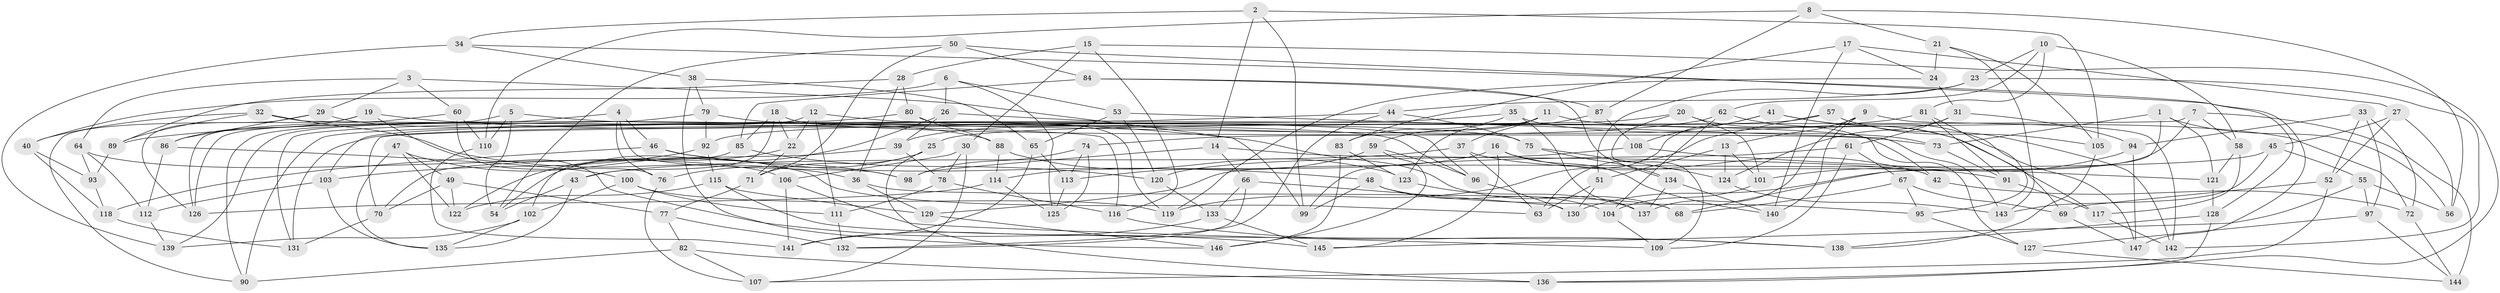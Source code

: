 // coarse degree distribution, {4: 0.5675675675675675, 8: 0.04054054054054054, 3: 0.14864864864864866, 9: 0.05405405405405406, 10: 0.02702702702702703, 7: 0.06756756756756757, 6: 0.013513513513513514, 11: 0.05405405405405406, 12: 0.02702702702702703}
// Generated by graph-tools (version 1.1) at 2025/53/03/04/25 22:53:35]
// undirected, 147 vertices, 294 edges
graph export_dot {
  node [color=gray90,style=filled];
  1;
  2;
  3;
  4;
  5;
  6;
  7;
  8;
  9;
  10;
  11;
  12;
  13;
  14;
  15;
  16;
  17;
  18;
  19;
  20;
  21;
  22;
  23;
  24;
  25;
  26;
  27;
  28;
  29;
  30;
  31;
  32;
  33;
  34;
  35;
  36;
  37;
  38;
  39;
  40;
  41;
  42;
  43;
  44;
  45;
  46;
  47;
  48;
  49;
  50;
  51;
  52;
  53;
  54;
  55;
  56;
  57;
  58;
  59;
  60;
  61;
  62;
  63;
  64;
  65;
  66;
  67;
  68;
  69;
  70;
  71;
  72;
  73;
  74;
  75;
  76;
  77;
  78;
  79;
  80;
  81;
  82;
  83;
  84;
  85;
  86;
  87;
  88;
  89;
  90;
  91;
  92;
  93;
  94;
  95;
  96;
  97;
  98;
  99;
  100;
  101;
  102;
  103;
  104;
  105;
  106;
  107;
  108;
  109;
  110;
  111;
  112;
  113;
  114;
  115;
  116;
  117;
  118;
  119;
  120;
  121;
  122;
  123;
  124;
  125;
  126;
  127;
  128;
  129;
  130;
  131;
  132;
  133;
  134;
  135;
  136;
  137;
  138;
  139;
  140;
  141;
  142;
  143;
  144;
  145;
  146;
  147;
  1 -- 68;
  1 -- 73;
  1 -- 56;
  1 -- 121;
  2 -- 14;
  2 -- 105;
  2 -- 34;
  2 -- 99;
  3 -- 60;
  3 -- 64;
  3 -- 99;
  3 -- 29;
  4 -- 90;
  4 -- 98;
  4 -- 76;
  4 -- 46;
  5 -- 110;
  5 -- 75;
  5 -- 126;
  5 -- 54;
  6 -- 125;
  6 -- 40;
  6 -- 26;
  6 -- 53;
  7 -- 130;
  7 -- 70;
  7 -- 144;
  7 -- 58;
  8 -- 56;
  8 -- 87;
  8 -- 110;
  8 -- 21;
  9 -- 142;
  9 -- 13;
  9 -- 137;
  9 -- 140;
  10 -- 62;
  10 -- 58;
  10 -- 23;
  10 -- 81;
  11 -- 37;
  11 -- 59;
  11 -- 39;
  11 -- 72;
  12 -- 22;
  12 -- 111;
  12 -- 96;
  12 -- 139;
  13 -- 124;
  13 -- 101;
  13 -- 51;
  14 -- 66;
  14 -- 42;
  14 -- 98;
  15 -- 116;
  15 -- 28;
  15 -- 136;
  15 -- 30;
  16 -- 42;
  16 -- 145;
  16 -- 140;
  16 -- 114;
  17 -- 24;
  17 -- 140;
  17 -- 27;
  17 -- 83;
  18 -- 22;
  18 -- 73;
  18 -- 85;
  18 -- 43;
  19 -- 68;
  19 -- 145;
  19 -- 90;
  19 -- 86;
  20 -- 42;
  20 -- 109;
  20 -- 101;
  20 -- 25;
  21 -- 24;
  21 -- 105;
  21 -- 143;
  22 -- 122;
  22 -- 71;
  23 -- 51;
  23 -- 44;
  23 -- 142;
  24 -- 119;
  24 -- 31;
  25 -- 71;
  25 -- 76;
  25 -- 136;
  26 -- 54;
  26 -- 127;
  26 -- 39;
  27 -- 52;
  27 -- 56;
  27 -- 45;
  28 -- 89;
  28 -- 80;
  28 -- 36;
  29 -- 88;
  29 -- 126;
  29 -- 86;
  30 -- 106;
  30 -- 107;
  30 -- 78;
  31 -- 61;
  31 -- 94;
  31 -- 124;
  32 -- 116;
  32 -- 36;
  32 -- 40;
  32 -- 89;
  33 -- 97;
  33 -- 72;
  33 -- 52;
  33 -- 94;
  34 -- 139;
  34 -- 38;
  34 -- 147;
  35 -- 83;
  35 -- 137;
  35 -- 131;
  35 -- 73;
  36 -- 68;
  36 -- 129;
  37 -- 91;
  37 -- 43;
  37 -- 63;
  38 -- 79;
  38 -- 146;
  38 -- 65;
  39 -- 78;
  39 -- 70;
  40 -- 118;
  40 -- 93;
  41 -- 147;
  41 -- 69;
  41 -- 108;
  41 -- 119;
  42 -- 72;
  43 -- 135;
  43 -- 54;
  44 -- 132;
  44 -- 75;
  44 -- 103;
  45 -- 129;
  45 -- 143;
  45 -- 55;
  46 -- 98;
  46 -- 48;
  46 -- 118;
  47 -- 135;
  47 -- 63;
  47 -- 122;
  47 -- 49;
  48 -- 95;
  48 -- 99;
  48 -- 104;
  49 -- 70;
  49 -- 77;
  49 -- 122;
  50 -- 71;
  50 -- 54;
  50 -- 84;
  50 -- 128;
  51 -- 63;
  51 -- 130;
  52 -- 69;
  52 -- 107;
  53 -- 120;
  53 -- 143;
  53 -- 65;
  55 -- 145;
  55 -- 56;
  55 -- 97;
  57 -- 92;
  57 -- 63;
  57 -- 142;
  57 -- 105;
  58 -- 117;
  58 -- 121;
  59 -- 113;
  59 -- 146;
  59 -- 96;
  60 -- 126;
  60 -- 110;
  60 -- 76;
  61 -- 109;
  61 -- 67;
  61 -- 99;
  62 -- 74;
  62 -- 117;
  62 -- 104;
  64 -- 106;
  64 -- 112;
  64 -- 93;
  65 -- 141;
  65 -- 113;
  66 -- 132;
  66 -- 130;
  66 -- 133;
  67 -- 95;
  67 -- 68;
  67 -- 69;
  69 -- 147;
  70 -- 131;
  71 -- 77;
  72 -- 144;
  73 -- 91;
  74 -- 125;
  74 -- 98;
  74 -- 113;
  75 -- 124;
  75 -- 134;
  76 -- 107;
  77 -- 82;
  77 -- 132;
  78 -- 111;
  78 -- 116;
  79 -- 96;
  79 -- 131;
  79 -- 92;
  80 -- 88;
  80 -- 90;
  80 -- 119;
  81 -- 95;
  81 -- 91;
  81 -- 89;
  82 -- 136;
  82 -- 107;
  82 -- 90;
  83 -- 146;
  83 -- 123;
  84 -- 134;
  84 -- 87;
  84 -- 85;
  85 -- 120;
  85 -- 102;
  86 -- 100;
  86 -- 112;
  87 -- 108;
  87 -- 123;
  88 -- 123;
  88 -- 114;
  89 -- 93;
  91 -- 117;
  92 -- 103;
  92 -- 115;
  93 -- 118;
  94 -- 147;
  94 -- 101;
  95 -- 127;
  96 -- 130;
  97 -- 127;
  97 -- 144;
  100 -- 119;
  100 -- 102;
  100 -- 111;
  101 -- 104;
  102 -- 139;
  102 -- 135;
  103 -- 112;
  103 -- 135;
  104 -- 109;
  105 -- 138;
  106 -- 109;
  106 -- 141;
  108 -- 121;
  108 -- 120;
  110 -- 141;
  111 -- 132;
  112 -- 139;
  113 -- 125;
  114 -- 125;
  114 -- 126;
  115 -- 138;
  115 -- 122;
  115 -- 129;
  116 -- 138;
  117 -- 142;
  118 -- 131;
  120 -- 133;
  121 -- 128;
  123 -- 137;
  124 -- 143;
  127 -- 144;
  128 -- 136;
  128 -- 138;
  129 -- 146;
  133 -- 141;
  133 -- 145;
  134 -- 137;
  134 -- 140;
}
